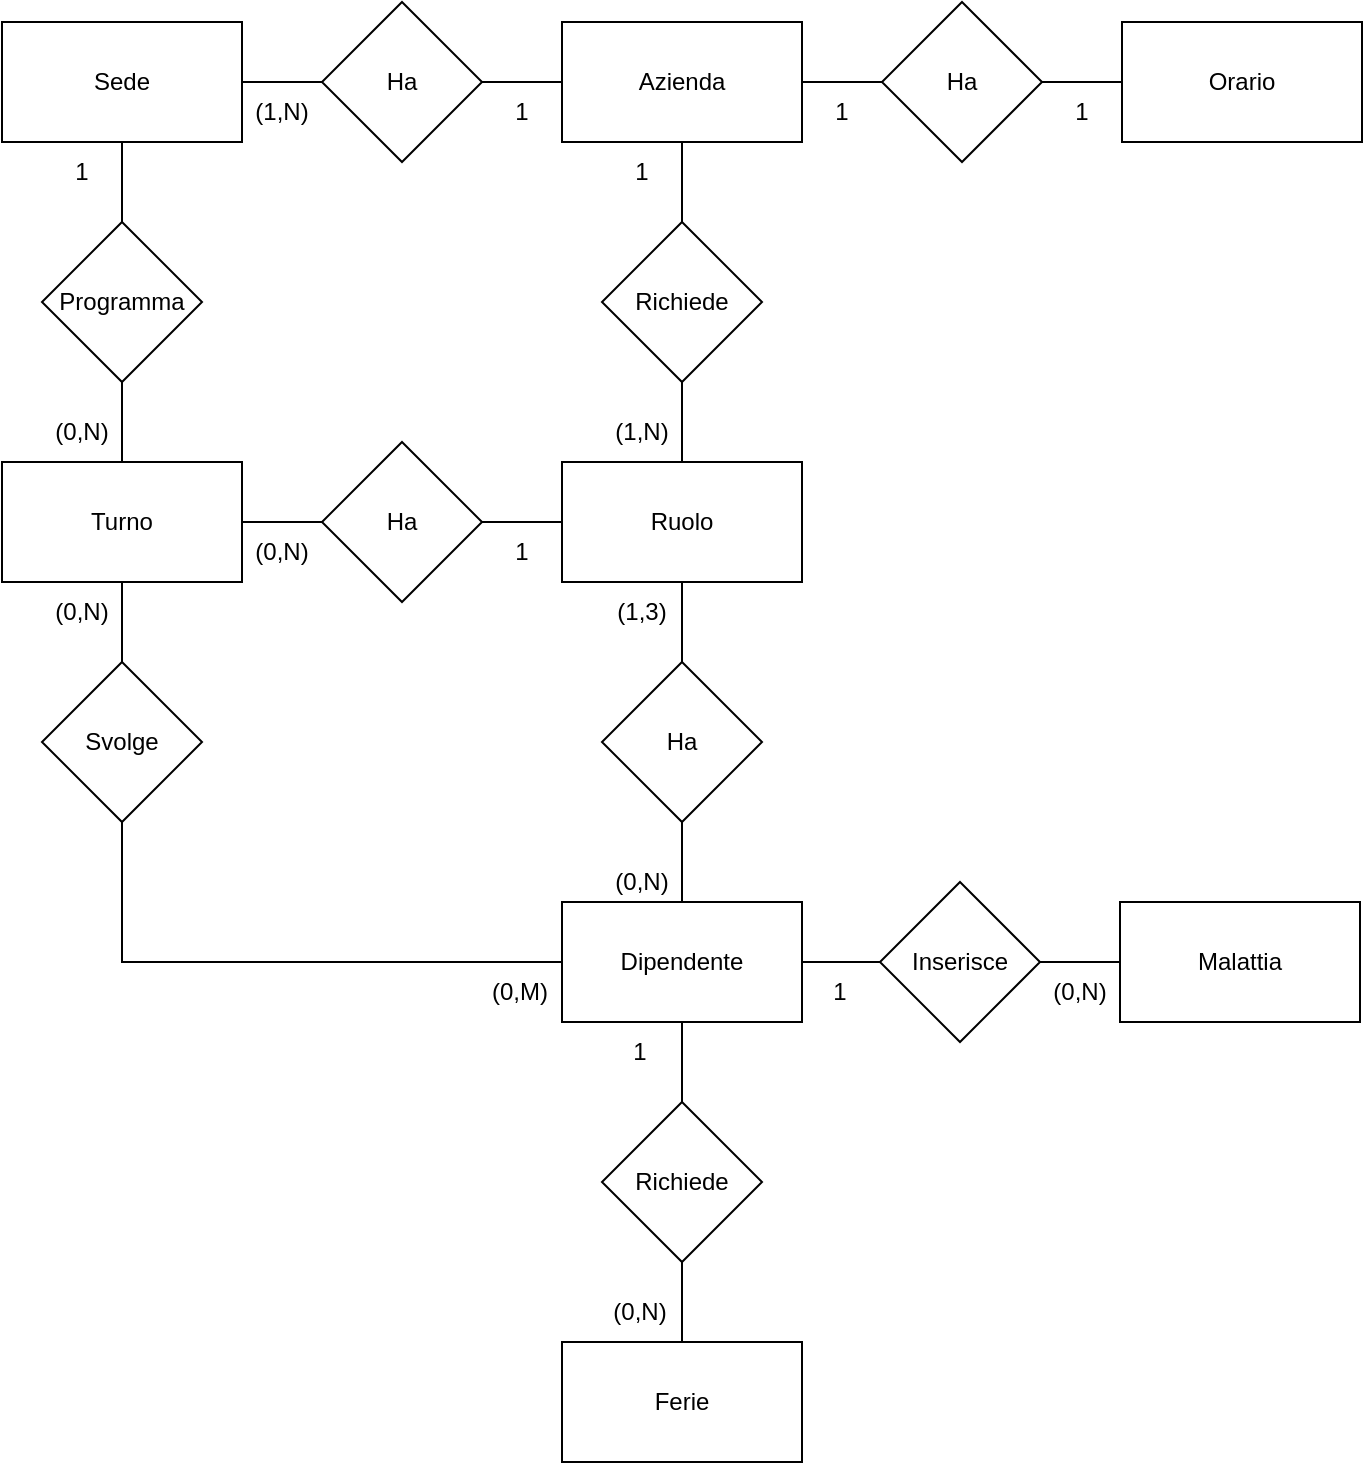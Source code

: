 <mxfile version="16.5.3" type="device"><diagram id="C5RBs43oDa-KdzZeNtuy" name="Page-1"><mxGraphModel dx="1422" dy="766" grid="1" gridSize="10" guides="1" tooltips="1" connect="1" arrows="1" fold="1" page="1" pageScale="1" pageWidth="827" pageHeight="1169" math="0" shadow="0"><root><mxCell id="WIyWlLk6GJQsqaUBKTNV-0"/><mxCell id="WIyWlLk6GJQsqaUBKTNV-1" parent="WIyWlLk6GJQsqaUBKTNV-0"/><mxCell id="Blfji9jSVeePKUD_L8pD-0" value="Azienda" style="rounded=0;whiteSpace=wrap;html=1;" vertex="1" parent="WIyWlLk6GJQsqaUBKTNV-1"><mxGeometry x="360" y="140" width="120" height="60" as="geometry"/></mxCell><mxCell id="Blfji9jSVeePKUD_L8pD-1" value="Orario" style="rounded=0;whiteSpace=wrap;html=1;" vertex="1" parent="WIyWlLk6GJQsqaUBKTNV-1"><mxGeometry x="640" y="140" width="120" height="60" as="geometry"/></mxCell><mxCell id="Blfji9jSVeePKUD_L8pD-3" value="Ha" style="rhombus;whiteSpace=wrap;html=1;" vertex="1" parent="WIyWlLk6GJQsqaUBKTNV-1"><mxGeometry x="520" y="130" width="80" height="80" as="geometry"/></mxCell><mxCell id="Blfji9jSVeePKUD_L8pD-4" value="" style="endArrow=none;html=1;rounded=0;entryX=0;entryY=0.5;entryDx=0;entryDy=0;exitX=1;exitY=0.5;exitDx=0;exitDy=0;" edge="1" parent="WIyWlLk6GJQsqaUBKTNV-1" source="Blfji9jSVeePKUD_L8pD-0" target="Blfji9jSVeePKUD_L8pD-3"><mxGeometry width="50" height="50" relative="1" as="geometry"><mxPoint x="390" y="320" as="sourcePoint"/><mxPoint x="440" y="270" as="targetPoint"/></mxGeometry></mxCell><mxCell id="Blfji9jSVeePKUD_L8pD-5" value="" style="endArrow=none;html=1;rounded=0;entryX=0;entryY=0.5;entryDx=0;entryDy=0;exitX=1;exitY=0.5;exitDx=0;exitDy=0;" edge="1" parent="WIyWlLk6GJQsqaUBKTNV-1" source="Blfji9jSVeePKUD_L8pD-3" target="Blfji9jSVeePKUD_L8pD-1"><mxGeometry width="50" height="50" relative="1" as="geometry"><mxPoint x="390" y="320" as="sourcePoint"/><mxPoint x="440" y="270" as="targetPoint"/></mxGeometry></mxCell><mxCell id="Blfji9jSVeePKUD_L8pD-7" value="Sede" style="rounded=0;whiteSpace=wrap;html=1;" vertex="1" parent="WIyWlLk6GJQsqaUBKTNV-1"><mxGeometry x="80" y="140" width="120" height="60" as="geometry"/></mxCell><mxCell id="Blfji9jSVeePKUD_L8pD-8" value="Ha" style="rhombus;whiteSpace=wrap;html=1;" vertex="1" parent="WIyWlLk6GJQsqaUBKTNV-1"><mxGeometry x="240" y="130" width="80" height="80" as="geometry"/></mxCell><mxCell id="Blfji9jSVeePKUD_L8pD-9" value="" style="endArrow=none;html=1;rounded=0;entryX=0;entryY=0.5;entryDx=0;entryDy=0;exitX=1;exitY=0.5;exitDx=0;exitDy=0;" edge="1" parent="WIyWlLk6GJQsqaUBKTNV-1" source="Blfji9jSVeePKUD_L8pD-8" target="Blfji9jSVeePKUD_L8pD-0"><mxGeometry width="50" height="50" relative="1" as="geometry"><mxPoint x="390" y="320" as="sourcePoint"/><mxPoint x="440" y="270" as="targetPoint"/></mxGeometry></mxCell><mxCell id="Blfji9jSVeePKUD_L8pD-10" value="" style="endArrow=none;html=1;rounded=0;entryX=0;entryY=0.5;entryDx=0;entryDy=0;exitX=1;exitY=0.5;exitDx=0;exitDy=0;" edge="1" parent="WIyWlLk6GJQsqaUBKTNV-1" source="Blfji9jSVeePKUD_L8pD-7" target="Blfji9jSVeePKUD_L8pD-8"><mxGeometry width="50" height="50" relative="1" as="geometry"><mxPoint x="390" y="320" as="sourcePoint"/><mxPoint x="440" y="270" as="targetPoint"/></mxGeometry></mxCell><mxCell id="Blfji9jSVeePKUD_L8pD-11" value="1" style="text;html=1;strokeColor=none;fillColor=none;align=center;verticalAlign=middle;whiteSpace=wrap;rounded=0;" vertex="1" parent="WIyWlLk6GJQsqaUBKTNV-1"><mxGeometry x="590" y="170" width="60" height="30" as="geometry"/></mxCell><mxCell id="Blfji9jSVeePKUD_L8pD-12" value="1" style="text;html=1;strokeColor=none;fillColor=none;align=center;verticalAlign=middle;whiteSpace=wrap;rounded=0;" vertex="1" parent="WIyWlLk6GJQsqaUBKTNV-1"><mxGeometry x="470" y="170" width="60" height="30" as="geometry"/></mxCell><mxCell id="Blfji9jSVeePKUD_L8pD-13" value="(1,N)" style="text;html=1;strokeColor=none;fillColor=none;align=center;verticalAlign=middle;whiteSpace=wrap;rounded=0;" vertex="1" parent="WIyWlLk6GJQsqaUBKTNV-1"><mxGeometry x="190" y="170" width="60" height="30" as="geometry"/></mxCell><mxCell id="Blfji9jSVeePKUD_L8pD-14" value="1" style="text;html=1;strokeColor=none;fillColor=none;align=center;verticalAlign=middle;whiteSpace=wrap;rounded=0;" vertex="1" parent="WIyWlLk6GJQsqaUBKTNV-1"><mxGeometry x="310" y="170" width="60" height="30" as="geometry"/></mxCell><mxCell id="Blfji9jSVeePKUD_L8pD-15" value="Richiede" style="rhombus;whiteSpace=wrap;html=1;" vertex="1" parent="WIyWlLk6GJQsqaUBKTNV-1"><mxGeometry x="380" y="240" width="80" height="80" as="geometry"/></mxCell><mxCell id="Blfji9jSVeePKUD_L8pD-16" value="Ruolo" style="rounded=0;whiteSpace=wrap;html=1;" vertex="1" parent="WIyWlLk6GJQsqaUBKTNV-1"><mxGeometry x="360" y="360" width="120" height="60" as="geometry"/></mxCell><mxCell id="Blfji9jSVeePKUD_L8pD-17" value="" style="endArrow=none;html=1;rounded=0;entryX=0.5;entryY=1;entryDx=0;entryDy=0;exitX=0.5;exitY=0;exitDx=0;exitDy=0;" edge="1" parent="WIyWlLk6GJQsqaUBKTNV-1" source="Blfji9jSVeePKUD_L8pD-15" target="Blfji9jSVeePKUD_L8pD-0"><mxGeometry width="50" height="50" relative="1" as="geometry"><mxPoint x="390" y="320" as="sourcePoint"/><mxPoint x="440" y="270" as="targetPoint"/></mxGeometry></mxCell><mxCell id="Blfji9jSVeePKUD_L8pD-18" value="" style="endArrow=none;html=1;rounded=0;entryX=0.5;entryY=1;entryDx=0;entryDy=0;exitX=0.5;exitY=0;exitDx=0;exitDy=0;" edge="1" parent="WIyWlLk6GJQsqaUBKTNV-1" source="Blfji9jSVeePKUD_L8pD-16" target="Blfji9jSVeePKUD_L8pD-15"><mxGeometry width="50" height="50" relative="1" as="geometry"><mxPoint x="390" y="320" as="sourcePoint"/><mxPoint x="440" y="270" as="targetPoint"/></mxGeometry></mxCell><mxCell id="Blfji9jSVeePKUD_L8pD-19" value="(1,N)" style="text;html=1;strokeColor=none;fillColor=none;align=center;verticalAlign=middle;whiteSpace=wrap;rounded=0;" vertex="1" parent="WIyWlLk6GJQsqaUBKTNV-1"><mxGeometry x="370" y="330" width="60" height="30" as="geometry"/></mxCell><mxCell id="Blfji9jSVeePKUD_L8pD-20" value="1" style="text;html=1;strokeColor=none;fillColor=none;align=center;verticalAlign=middle;whiteSpace=wrap;rounded=0;" vertex="1" parent="WIyWlLk6GJQsqaUBKTNV-1"><mxGeometry x="370" y="200" width="60" height="30" as="geometry"/></mxCell><mxCell id="Blfji9jSVeePKUD_L8pD-22" value="Turno" style="rounded=0;whiteSpace=wrap;html=1;" vertex="1" parent="WIyWlLk6GJQsqaUBKTNV-1"><mxGeometry x="80" y="360" width="120" height="60" as="geometry"/></mxCell><mxCell id="Blfji9jSVeePKUD_L8pD-23" value="Programma" style="rhombus;whiteSpace=wrap;html=1;" vertex="1" parent="WIyWlLk6GJQsqaUBKTNV-1"><mxGeometry x="100" y="240" width="80" height="80" as="geometry"/></mxCell><mxCell id="Blfji9jSVeePKUD_L8pD-24" value="" style="endArrow=none;html=1;rounded=0;entryX=0.5;entryY=1;entryDx=0;entryDy=0;exitX=0.5;exitY=0;exitDx=0;exitDy=0;" edge="1" parent="WIyWlLk6GJQsqaUBKTNV-1" source="Blfji9jSVeePKUD_L8pD-23" target="Blfji9jSVeePKUD_L8pD-7"><mxGeometry width="50" height="50" relative="1" as="geometry"><mxPoint x="390" y="320" as="sourcePoint"/><mxPoint x="440" y="270" as="targetPoint"/></mxGeometry></mxCell><mxCell id="Blfji9jSVeePKUD_L8pD-25" value="" style="endArrow=none;html=1;rounded=0;entryX=0.5;entryY=1;entryDx=0;entryDy=0;exitX=0.5;exitY=0;exitDx=0;exitDy=0;" edge="1" parent="WIyWlLk6GJQsqaUBKTNV-1" source="Blfji9jSVeePKUD_L8pD-22" target="Blfji9jSVeePKUD_L8pD-23"><mxGeometry width="50" height="50" relative="1" as="geometry"><mxPoint x="390" y="320" as="sourcePoint"/><mxPoint x="440" y="270" as="targetPoint"/></mxGeometry></mxCell><mxCell id="Blfji9jSVeePKUD_L8pD-27" value="(0,N)" style="text;html=1;strokeColor=none;fillColor=none;align=center;verticalAlign=middle;whiteSpace=wrap;rounded=0;" vertex="1" parent="WIyWlLk6GJQsqaUBKTNV-1"><mxGeometry x="90" y="330" width="60" height="30" as="geometry"/></mxCell><mxCell id="Blfji9jSVeePKUD_L8pD-28" value="1" style="text;html=1;strokeColor=none;fillColor=none;align=center;verticalAlign=middle;whiteSpace=wrap;rounded=0;" vertex="1" parent="WIyWlLk6GJQsqaUBKTNV-1"><mxGeometry x="90" y="200" width="60" height="30" as="geometry"/></mxCell><mxCell id="Blfji9jSVeePKUD_L8pD-29" value="Ha" style="rhombus;whiteSpace=wrap;html=1;" vertex="1" parent="WIyWlLk6GJQsqaUBKTNV-1"><mxGeometry x="240" y="350" width="80" height="80" as="geometry"/></mxCell><mxCell id="Blfji9jSVeePKUD_L8pD-30" value="" style="endArrow=none;html=1;rounded=0;entryX=1;entryY=0.5;entryDx=0;entryDy=0;exitX=0;exitY=0.5;exitDx=0;exitDy=0;" edge="1" parent="WIyWlLk6GJQsqaUBKTNV-1" source="Blfji9jSVeePKUD_L8pD-16" target="Blfji9jSVeePKUD_L8pD-29"><mxGeometry width="50" height="50" relative="1" as="geometry"><mxPoint x="390" y="320" as="sourcePoint"/><mxPoint x="440" y="270" as="targetPoint"/></mxGeometry></mxCell><mxCell id="Blfji9jSVeePKUD_L8pD-31" value="" style="endArrow=none;html=1;rounded=0;entryX=1;entryY=0.5;entryDx=0;entryDy=0;exitX=0;exitY=0.5;exitDx=0;exitDy=0;" edge="1" parent="WIyWlLk6GJQsqaUBKTNV-1" source="Blfji9jSVeePKUD_L8pD-29" target="Blfji9jSVeePKUD_L8pD-22"><mxGeometry width="50" height="50" relative="1" as="geometry"><mxPoint x="390" y="320" as="sourcePoint"/><mxPoint x="440" y="270" as="targetPoint"/></mxGeometry></mxCell><mxCell id="Blfji9jSVeePKUD_L8pD-32" value="1" style="text;html=1;strokeColor=none;fillColor=none;align=center;verticalAlign=middle;whiteSpace=wrap;rounded=0;" vertex="1" parent="WIyWlLk6GJQsqaUBKTNV-1"><mxGeometry x="310" y="390" width="60" height="30" as="geometry"/></mxCell><mxCell id="Blfji9jSVeePKUD_L8pD-33" value="(0,N)" style="text;html=1;strokeColor=none;fillColor=none;align=center;verticalAlign=middle;whiteSpace=wrap;rounded=0;" vertex="1" parent="WIyWlLk6GJQsqaUBKTNV-1"><mxGeometry x="190" y="390" width="60" height="30" as="geometry"/></mxCell><mxCell id="Blfji9jSVeePKUD_L8pD-34" value="Svolge" style="rhombus;whiteSpace=wrap;html=1;" vertex="1" parent="WIyWlLk6GJQsqaUBKTNV-1"><mxGeometry x="100" y="460" width="80" height="80" as="geometry"/></mxCell><mxCell id="Blfji9jSVeePKUD_L8pD-35" value="" style="endArrow=none;html=1;rounded=0;entryX=0.5;entryY=1;entryDx=0;entryDy=0;exitX=0.5;exitY=0;exitDx=0;exitDy=0;" edge="1" parent="WIyWlLk6GJQsqaUBKTNV-1" source="Blfji9jSVeePKUD_L8pD-34" target="Blfji9jSVeePKUD_L8pD-22"><mxGeometry width="50" height="50" relative="1" as="geometry"><mxPoint x="390" y="520" as="sourcePoint"/><mxPoint x="440" y="470" as="targetPoint"/></mxGeometry></mxCell><mxCell id="Blfji9jSVeePKUD_L8pD-36" value="Dipendente" style="rounded=0;whiteSpace=wrap;html=1;" vertex="1" parent="WIyWlLk6GJQsqaUBKTNV-1"><mxGeometry x="360" y="580" width="120" height="60" as="geometry"/></mxCell><mxCell id="Blfji9jSVeePKUD_L8pD-38" value="(0,N)" style="text;html=1;strokeColor=none;fillColor=none;align=center;verticalAlign=middle;whiteSpace=wrap;rounded=0;" vertex="1" parent="WIyWlLk6GJQsqaUBKTNV-1"><mxGeometry x="90" y="420" width="60" height="30" as="geometry"/></mxCell><mxCell id="Blfji9jSVeePKUD_L8pD-39" value="(0,M)" style="text;html=1;strokeColor=none;fillColor=none;align=center;verticalAlign=middle;whiteSpace=wrap;rounded=0;" vertex="1" parent="WIyWlLk6GJQsqaUBKTNV-1"><mxGeometry x="309" y="610" width="60" height="30" as="geometry"/></mxCell><mxCell id="Blfji9jSVeePKUD_L8pD-41" value="Inserisce" style="rhombus;whiteSpace=wrap;html=1;" vertex="1" parent="WIyWlLk6GJQsqaUBKTNV-1"><mxGeometry x="519" y="570" width="80" height="80" as="geometry"/></mxCell><mxCell id="Blfji9jSVeePKUD_L8pD-42" value="Malattia" style="rounded=0;whiteSpace=wrap;html=1;" vertex="1" parent="WIyWlLk6GJQsqaUBKTNV-1"><mxGeometry x="639" y="580" width="120" height="60" as="geometry"/></mxCell><mxCell id="Blfji9jSVeePKUD_L8pD-43" value="" style="endArrow=none;html=1;rounded=0;entryX=1;entryY=0.5;entryDx=0;entryDy=0;exitX=0;exitY=0.5;exitDx=0;exitDy=0;" edge="1" parent="WIyWlLk6GJQsqaUBKTNV-1" source="Blfji9jSVeePKUD_L8pD-41" target="Blfji9jSVeePKUD_L8pD-36"><mxGeometry width="50" height="50" relative="1" as="geometry"><mxPoint x="669" y="520" as="sourcePoint"/><mxPoint x="719" y="470" as="targetPoint"/></mxGeometry></mxCell><mxCell id="Blfji9jSVeePKUD_L8pD-44" value="" style="endArrow=none;html=1;rounded=0;exitX=1;exitY=0.5;exitDx=0;exitDy=0;entryX=0;entryY=0.5;entryDx=0;entryDy=0;" edge="1" parent="WIyWlLk6GJQsqaUBKTNV-1" source="Blfji9jSVeePKUD_L8pD-41" target="Blfji9jSVeePKUD_L8pD-42"><mxGeometry width="50" height="50" relative="1" as="geometry"><mxPoint x="669" y="520" as="sourcePoint"/><mxPoint x="719" y="470" as="targetPoint"/></mxGeometry></mxCell><mxCell id="Blfji9jSVeePKUD_L8pD-46" value="(0,N)" style="text;html=1;strokeColor=none;fillColor=none;align=center;verticalAlign=middle;whiteSpace=wrap;rounded=0;" vertex="1" parent="WIyWlLk6GJQsqaUBKTNV-1"><mxGeometry x="589" y="610" width="60" height="30" as="geometry"/></mxCell><mxCell id="Blfji9jSVeePKUD_L8pD-47" value="1" style="text;html=1;strokeColor=none;fillColor=none;align=center;verticalAlign=middle;whiteSpace=wrap;rounded=0;" vertex="1" parent="WIyWlLk6GJQsqaUBKTNV-1"><mxGeometry x="469" y="610" width="60" height="30" as="geometry"/></mxCell><mxCell id="Blfji9jSVeePKUD_L8pD-48" value="Richiede" style="rhombus;whiteSpace=wrap;html=1;" vertex="1" parent="WIyWlLk6GJQsqaUBKTNV-1"><mxGeometry x="380" y="680" width="80" height="80" as="geometry"/></mxCell><mxCell id="Blfji9jSVeePKUD_L8pD-49" value="Ferie" style="rounded=0;whiteSpace=wrap;html=1;" vertex="1" parent="WIyWlLk6GJQsqaUBKTNV-1"><mxGeometry x="360" y="800" width="120" height="60" as="geometry"/></mxCell><mxCell id="Blfji9jSVeePKUD_L8pD-50" value="" style="endArrow=none;html=1;rounded=0;entryX=0.5;entryY=1;entryDx=0;entryDy=0;exitX=0.5;exitY=0;exitDx=0;exitDy=0;" edge="1" parent="WIyWlLk6GJQsqaUBKTNV-1" source="Blfji9jSVeePKUD_L8pD-48" target="Blfji9jSVeePKUD_L8pD-36"><mxGeometry width="50" height="50" relative="1" as="geometry"><mxPoint x="669" y="720" as="sourcePoint"/><mxPoint x="719" y="670" as="targetPoint"/></mxGeometry></mxCell><mxCell id="Blfji9jSVeePKUD_L8pD-51" value="" style="endArrow=none;html=1;rounded=0;entryX=0.5;entryY=1;entryDx=0;entryDy=0;exitX=0.5;exitY=0;exitDx=0;exitDy=0;" edge="1" parent="WIyWlLk6GJQsqaUBKTNV-1" source="Blfji9jSVeePKUD_L8pD-49" target="Blfji9jSVeePKUD_L8pD-48"><mxGeometry width="50" height="50" relative="1" as="geometry"><mxPoint x="669" y="720" as="sourcePoint"/><mxPoint x="719" y="670" as="targetPoint"/></mxGeometry></mxCell><mxCell id="Blfji9jSVeePKUD_L8pD-52" value="(0,N)" style="text;html=1;strokeColor=none;fillColor=none;align=center;verticalAlign=middle;whiteSpace=wrap;rounded=0;" vertex="1" parent="WIyWlLk6GJQsqaUBKTNV-1"><mxGeometry x="369" y="770" width="60" height="30" as="geometry"/></mxCell><mxCell id="Blfji9jSVeePKUD_L8pD-53" value="1" style="text;html=1;strokeColor=none;fillColor=none;align=center;verticalAlign=middle;whiteSpace=wrap;rounded=0;" vertex="1" parent="WIyWlLk6GJQsqaUBKTNV-1"><mxGeometry x="369" y="640" width="60" height="30" as="geometry"/></mxCell><mxCell id="Blfji9jSVeePKUD_L8pD-54" value="Ha" style="rhombus;whiteSpace=wrap;html=1;" vertex="1" parent="WIyWlLk6GJQsqaUBKTNV-1"><mxGeometry x="380" y="460" width="80" height="80" as="geometry"/></mxCell><mxCell id="Blfji9jSVeePKUD_L8pD-55" value="" style="endArrow=none;html=1;rounded=0;exitX=0.5;exitY=1;exitDx=0;exitDy=0;entryX=0;entryY=0.5;entryDx=0;entryDy=0;" edge="1" parent="WIyWlLk6GJQsqaUBKTNV-1" source="Blfji9jSVeePKUD_L8pD-34" target="Blfji9jSVeePKUD_L8pD-36"><mxGeometry width="50" height="50" relative="1" as="geometry"><mxPoint x="390" y="520" as="sourcePoint"/><mxPoint x="440" y="470" as="targetPoint"/><Array as="points"><mxPoint x="140" y="610"/></Array></mxGeometry></mxCell><mxCell id="Blfji9jSVeePKUD_L8pD-57" value="" style="endArrow=none;html=1;rounded=0;entryX=0.5;entryY=1;entryDx=0;entryDy=0;exitX=0.5;exitY=0;exitDx=0;exitDy=0;" edge="1" parent="WIyWlLk6GJQsqaUBKTNV-1" source="Blfji9jSVeePKUD_L8pD-54" target="Blfji9jSVeePKUD_L8pD-16"><mxGeometry width="50" height="50" relative="1" as="geometry"><mxPoint x="390" y="520" as="sourcePoint"/><mxPoint x="440" y="470" as="targetPoint"/></mxGeometry></mxCell><mxCell id="Blfji9jSVeePKUD_L8pD-59" value="" style="endArrow=none;html=1;rounded=0;entryX=0.5;entryY=0;entryDx=0;entryDy=0;exitX=0.5;exitY=1;exitDx=0;exitDy=0;" edge="1" parent="WIyWlLk6GJQsqaUBKTNV-1" source="Blfji9jSVeePKUD_L8pD-54" target="Blfji9jSVeePKUD_L8pD-36"><mxGeometry width="50" height="50" relative="1" as="geometry"><mxPoint x="390" y="520" as="sourcePoint"/><mxPoint x="440" y="470" as="targetPoint"/></mxGeometry></mxCell><mxCell id="Blfji9jSVeePKUD_L8pD-60" value="(1,3)" style="text;html=1;strokeColor=none;fillColor=none;align=center;verticalAlign=middle;whiteSpace=wrap;rounded=0;" vertex="1" parent="WIyWlLk6GJQsqaUBKTNV-1"><mxGeometry x="370" y="420" width="60" height="30" as="geometry"/></mxCell><mxCell id="Blfji9jSVeePKUD_L8pD-61" value="(0,N)" style="text;html=1;strokeColor=none;fillColor=none;align=center;verticalAlign=middle;whiteSpace=wrap;rounded=0;" vertex="1" parent="WIyWlLk6GJQsqaUBKTNV-1"><mxGeometry x="370" y="555" width="60" height="30" as="geometry"/></mxCell></root></mxGraphModel></diagram></mxfile>